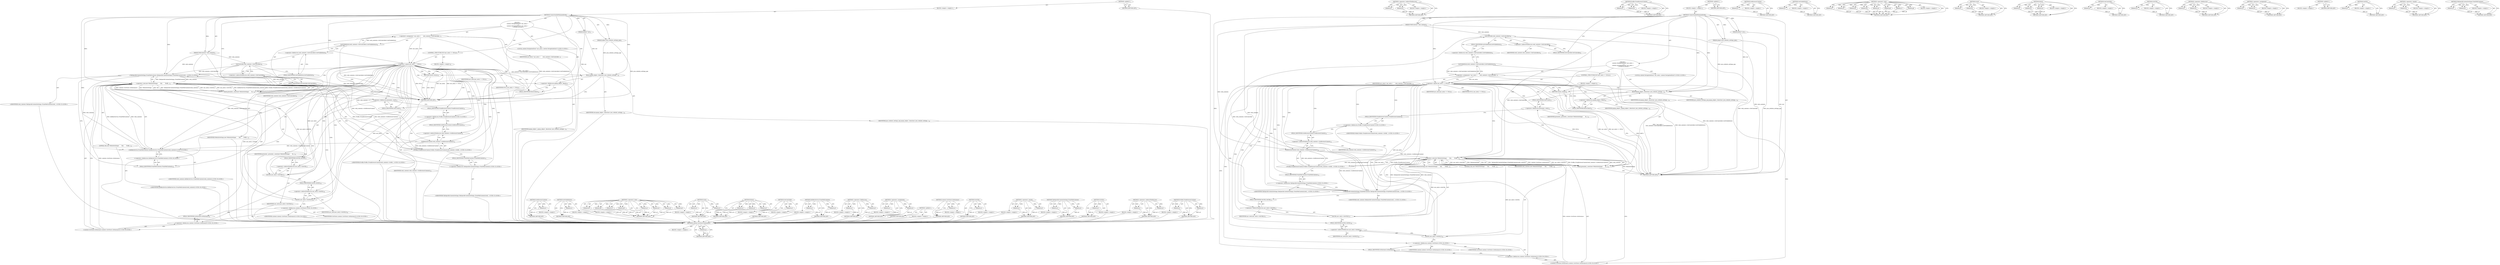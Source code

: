 digraph "TabSpecificContentSettings.FromWebContents" {
vulnerable_174 [label=<(METHOD,GetSSL)>];
vulnerable_175 [label=<(PARAM,p1)>];
vulnerable_176 [label=<(BLOCK,&lt;empty&gt;,&lt;empty&gt;)>];
vulnerable_177 [label=<(METHOD_RETURN,ANY)>];
vulnerable_119 [label=<(METHOD,&lt;operator&gt;.indirectFieldAccess)>];
vulnerable_120 [label=<(PARAM,p1)>];
vulnerable_121 [label=<(PARAM,p2)>];
vulnerable_122 [label=<(BLOCK,&lt;empty&gt;,&lt;empty&gt;)>];
vulnerable_123 [label=<(METHOD_RETURN,ANY)>];
vulnerable_151 [label=<(METHOD,Profile.FromBrowserContext)>];
vulnerable_152 [label=<(PARAM,p1)>];
vulnerable_153 [label=<(PARAM,p2)>];
vulnerable_154 [label=<(BLOCK,&lt;empty&gt;,&lt;empty&gt;)>];
vulnerable_155 [label=<(METHOD_RETURN,ANY)>];
vulnerable_6 [label=<(METHOD,&lt;global&gt;)<SUB>1</SUB>>];
vulnerable_7 [label=<(BLOCK,&lt;empty&gt;,&lt;empty&gt;)<SUB>1</SUB>>];
vulnerable_8 [label=<(METHOD,ConnectionInfoPopupAndroid)<SUB>1</SUB>>];
vulnerable_9 [label=<(PARAM,JNIEnv* env)<SUB>2</SUB>>];
vulnerable_10 [label=<(PARAM,jobject java_website_settings_pop)<SUB>3</SUB>>];
vulnerable_11 [label=<(PARAM,WebContents* web_contents)<SUB>4</SUB>>];
vulnerable_12 [label="<(BLOCK,{
  content::NavigationEntry* nav_entry =
     ...,{
  content::NavigationEntry* nav_entry =
     ...)<SUB>4</SUB>>"];
vulnerable_13 [label="<(LOCAL,content.NavigationEntry* nav_entry: content.NavigationEntry*)<SUB>5</SUB>>"];
vulnerable_14 [label=<(&lt;operator&gt;.assignment,* nav_entry =
      web_contents-&gt;GetController...)<SUB>5</SUB>>];
vulnerable_15 [label=<(IDENTIFIER,nav_entry,* nav_entry =
      web_contents-&gt;GetController...)<SUB>5</SUB>>];
vulnerable_16 [label=<(GetVisibleEntry,web_contents-&gt;GetController().GetVisibleEntry())<SUB>6</SUB>>];
vulnerable_17 [label=<(&lt;operator&gt;.fieldAccess,web_contents-&gt;GetController().GetVisibleEntry)<SUB>6</SUB>>];
vulnerable_18 [label=<(GetController,web_contents-&gt;GetController())<SUB>6</SUB>>];
vulnerable_19 [label=<(&lt;operator&gt;.indirectFieldAccess,web_contents-&gt;GetController)<SUB>6</SUB>>];
vulnerable_20 [label=<(IDENTIFIER,web_contents,web_contents-&gt;GetController())<SUB>6</SUB>>];
vulnerable_21 [label=<(FIELD_IDENTIFIER,GetController,GetController)<SUB>6</SUB>>];
vulnerable_22 [label=<(FIELD_IDENTIFIER,GetVisibleEntry,GetVisibleEntry)<SUB>6</SUB>>];
vulnerable_23 [label=<(CONTROL_STRUCTURE,IF,if (nav_entry == NULL))<SUB>7</SUB>>];
vulnerable_24 [label=<(&lt;operator&gt;.equals,nav_entry == NULL)<SUB>7</SUB>>];
vulnerable_25 [label=<(IDENTIFIER,nav_entry,nav_entry == NULL)<SUB>7</SUB>>];
vulnerable_26 [label=<(IDENTIFIER,NULL,nav_entry == NULL)<SUB>7</SUB>>];
vulnerable_27 [label=<(BLOCK,&lt;empty&gt;,&lt;empty&gt;)<SUB>8</SUB>>];
vulnerable_28 [label=<(RETURN,return;,return;)<SUB>8</SUB>>];
vulnerable_29 [label=<(Reset,popup_jobject_.Reset(env, java_website_settings...)<SUB>10</SUB>>];
vulnerable_30 [label=<(&lt;operator&gt;.fieldAccess,popup_jobject_.Reset)<SUB>10</SUB>>];
vulnerable_31 [label=<(IDENTIFIER,popup_jobject_,popup_jobject_.Reset(env, java_website_settings...)<SUB>10</SUB>>];
vulnerable_32 [label=<(FIELD_IDENTIFIER,Reset,Reset)<SUB>10</SUB>>];
vulnerable_33 [label=<(IDENTIFIER,env,popup_jobject_.Reset(env, java_website_settings...)<SUB>10</SUB>>];
vulnerable_34 [label=<(IDENTIFIER,java_website_settings_pop,popup_jobject_.Reset(env, java_website_settings...)<SUB>10</SUB>>];
vulnerable_35 [label=<(reset,presenter_.reset(new WebsiteSettings(
       th...)<SUB>12</SUB>>];
vulnerable_36 [label=<(&lt;operator&gt;.fieldAccess,presenter_.reset)<SUB>12</SUB>>];
vulnerable_37 [label=<(IDENTIFIER,presenter_,presenter_.reset(new WebsiteSettings(
       th...)<SUB>12</SUB>>];
vulnerable_38 [label=<(FIELD_IDENTIFIER,reset,reset)<SUB>12</SUB>>];
vulnerable_39 [label=<(&lt;operator&gt;.new,new WebsiteSettings(
       this,
       Profil...)<SUB>12</SUB>>];
vulnerable_40 [label=<(IDENTIFIER,WebsiteSettings,new WebsiteSettings(
       this,
       Profil...)<SUB>12</SUB>>];
vulnerable_41 [label=<(LITERAL,this,new WebsiteSettings(
       this,
       Profil...)<SUB>13</SUB>>];
vulnerable_42 [label="<(Profile.FromBrowserContext,Profile::FromBrowserContext(web_contents-&gt;GetBr...)<SUB>14</SUB>>"];
vulnerable_43 [label="<(&lt;operator&gt;.fieldAccess,Profile::FromBrowserContext)<SUB>14</SUB>>"];
vulnerable_44 [label="<(IDENTIFIER,Profile,Profile::FromBrowserContext(web_contents-&gt;GetBr...)<SUB>14</SUB>>"];
vulnerable_45 [label=<(FIELD_IDENTIFIER,FromBrowserContext,FromBrowserContext)<SUB>14</SUB>>];
vulnerable_46 [label=<(GetBrowserContext,web_contents-&gt;GetBrowserContext())<SUB>14</SUB>>];
vulnerable_47 [label=<(&lt;operator&gt;.indirectFieldAccess,web_contents-&gt;GetBrowserContext)<SUB>14</SUB>>];
vulnerable_48 [label=<(IDENTIFIER,web_contents,web_contents-&gt;GetBrowserContext())<SUB>14</SUB>>];
vulnerable_49 [label=<(FIELD_IDENTIFIER,GetBrowserContext,GetBrowserContext)<SUB>14</SUB>>];
vulnerable_50 [label="<(TabSpecificContentSettings.FromWebContents,TabSpecificContentSettings::FromWebContents(web...)<SUB>15</SUB>>"];
vulnerable_51 [label="<(&lt;operator&gt;.fieldAccess,TabSpecificContentSettings::FromWebContents)<SUB>15</SUB>>"];
vulnerable_52 [label="<(IDENTIFIER,TabSpecificContentSettings,TabSpecificContentSettings::FromWebContents(web...)<SUB>15</SUB>>"];
vulnerable_53 [label=<(FIELD_IDENTIFIER,FromWebContents,FromWebContents)<SUB>15</SUB>>];
vulnerable_54 [label="<(IDENTIFIER,web_contents,TabSpecificContentSettings::FromWebContents(web...)<SUB>15</SUB>>"];
vulnerable_55 [label="<(InfoBarService.FromWebContents,InfoBarService::FromWebContents(web_contents))<SUB>16</SUB>>"];
vulnerable_56 [label="<(&lt;operator&gt;.fieldAccess,InfoBarService::FromWebContents)<SUB>16</SUB>>"];
vulnerable_57 [label="<(IDENTIFIER,InfoBarService,InfoBarService::FromWebContents(web_contents))<SUB>16</SUB>>"];
vulnerable_58 [label=<(FIELD_IDENTIFIER,FromWebContents,FromWebContents)<SUB>16</SUB>>];
vulnerable_59 [label="<(IDENTIFIER,web_contents,InfoBarService::FromWebContents(web_contents))<SUB>16</SUB>>"];
vulnerable_60 [label=<(GetURL,nav_entry-&gt;GetURL())<SUB>17</SUB>>];
vulnerable_61 [label=<(&lt;operator&gt;.indirectFieldAccess,nav_entry-&gt;GetURL)<SUB>17</SUB>>];
vulnerable_62 [label=<(IDENTIFIER,nav_entry,nav_entry-&gt;GetURL())<SUB>17</SUB>>];
vulnerable_63 [label=<(FIELD_IDENTIFIER,GetURL,GetURL)<SUB>17</SUB>>];
vulnerable_64 [label=<(GetSSL,nav_entry-&gt;GetSSL())<SUB>18</SUB>>];
vulnerable_65 [label=<(&lt;operator&gt;.indirectFieldAccess,nav_entry-&gt;GetSSL)<SUB>18</SUB>>];
vulnerable_66 [label=<(IDENTIFIER,nav_entry,nav_entry-&gt;GetSSL())<SUB>18</SUB>>];
vulnerable_67 [label=<(FIELD_IDENTIFIER,GetSSL,GetSSL)<SUB>18</SUB>>];
vulnerable_68 [label="<(content.CertStore.GetInstance,content::CertStore::GetInstance())<SUB>19</SUB>>"];
vulnerable_69 [label="<(&lt;operator&gt;.fieldAccess,content::CertStore::GetInstance)<SUB>19</SUB>>"];
vulnerable_70 [label="<(&lt;operator&gt;.fieldAccess,content::CertStore)<SUB>19</SUB>>"];
vulnerable_71 [label="<(IDENTIFIER,content,content::CertStore::GetInstance())<SUB>19</SUB>>"];
vulnerable_72 [label="<(IDENTIFIER,CertStore,content::CertStore::GetInstance())<SUB>19</SUB>>"];
vulnerable_73 [label=<(FIELD_IDENTIFIER,GetInstance,GetInstance)<SUB>19</SUB>>];
vulnerable_74 [label=<(METHOD_RETURN,ANY)<SUB>1</SUB>>];
vulnerable_76 [label=<(METHOD_RETURN,ANY)<SUB>1</SUB>>];
vulnerable_156 [label=<(METHOD,GetBrowserContext)>];
vulnerable_157 [label=<(PARAM,p1)>];
vulnerable_158 [label=<(BLOCK,&lt;empty&gt;,&lt;empty&gt;)>];
vulnerable_159 [label=<(METHOD_RETURN,ANY)>];
vulnerable_106 [label=<(METHOD,GetVisibleEntry)>];
vulnerable_107 [label=<(PARAM,p1)>];
vulnerable_108 [label=<(BLOCK,&lt;empty&gt;,&lt;empty&gt;)>];
vulnerable_109 [label=<(METHOD_RETURN,ANY)>];
vulnerable_140 [label=<(METHOD,&lt;operator&gt;.new)>];
vulnerable_141 [label=<(PARAM,p1)>];
vulnerable_142 [label=<(PARAM,p2)>];
vulnerable_143 [label=<(PARAM,p3)>];
vulnerable_144 [label=<(PARAM,p4)>];
vulnerable_145 [label=<(PARAM,p5)>];
vulnerable_146 [label=<(PARAM,p6)>];
vulnerable_147 [label=<(PARAM,p7)>];
vulnerable_148 [label=<(PARAM,p8)>];
vulnerable_149 [label=<(BLOCK,&lt;empty&gt;,&lt;empty&gt;)>];
vulnerable_150 [label=<(METHOD_RETURN,ANY)>];
vulnerable_135 [label=<(METHOD,reset)>];
vulnerable_136 [label=<(PARAM,p1)>];
vulnerable_137 [label=<(PARAM,p2)>];
vulnerable_138 [label=<(BLOCK,&lt;empty&gt;,&lt;empty&gt;)>];
vulnerable_139 [label=<(METHOD_RETURN,ANY)>];
vulnerable_129 [label=<(METHOD,Reset)>];
vulnerable_130 [label=<(PARAM,p1)>];
vulnerable_131 [label=<(PARAM,p2)>];
vulnerable_132 [label=<(PARAM,p3)>];
vulnerable_133 [label=<(BLOCK,&lt;empty&gt;,&lt;empty&gt;)>];
vulnerable_134 [label=<(METHOD_RETURN,ANY)>];
vulnerable_115 [label=<(METHOD,GetController)>];
vulnerable_116 [label=<(PARAM,p1)>];
vulnerable_117 [label=<(BLOCK,&lt;empty&gt;,&lt;empty&gt;)>];
vulnerable_118 [label=<(METHOD_RETURN,ANY)>];
vulnerable_165 [label=<(METHOD,InfoBarService.FromWebContents)>];
vulnerable_166 [label=<(PARAM,p1)>];
vulnerable_167 [label=<(PARAM,p2)>];
vulnerable_168 [label=<(BLOCK,&lt;empty&gt;,&lt;empty&gt;)>];
vulnerable_169 [label=<(METHOD_RETURN,ANY)>];
vulnerable_110 [label=<(METHOD,&lt;operator&gt;.fieldAccess)>];
vulnerable_111 [label=<(PARAM,p1)>];
vulnerable_112 [label=<(PARAM,p2)>];
vulnerable_113 [label=<(BLOCK,&lt;empty&gt;,&lt;empty&gt;)>];
vulnerable_114 [label=<(METHOD_RETURN,ANY)>];
vulnerable_101 [label=<(METHOD,&lt;operator&gt;.assignment)>];
vulnerable_102 [label=<(PARAM,p1)>];
vulnerable_103 [label=<(PARAM,p2)>];
vulnerable_104 [label=<(BLOCK,&lt;empty&gt;,&lt;empty&gt;)>];
vulnerable_105 [label=<(METHOD_RETURN,ANY)>];
vulnerable_95 [label=<(METHOD,&lt;global&gt;)<SUB>1</SUB>>];
vulnerable_96 [label=<(BLOCK,&lt;empty&gt;,&lt;empty&gt;)>];
vulnerable_97 [label=<(METHOD_RETURN,ANY)>];
vulnerable_178 [label=<(METHOD,content.CertStore.GetInstance)>];
vulnerable_179 [label=<(PARAM,p1)>];
vulnerable_180 [label=<(BLOCK,&lt;empty&gt;,&lt;empty&gt;)>];
vulnerable_181 [label=<(METHOD_RETURN,ANY)>];
vulnerable_170 [label=<(METHOD,GetURL)>];
vulnerable_171 [label=<(PARAM,p1)>];
vulnerable_172 [label=<(BLOCK,&lt;empty&gt;,&lt;empty&gt;)>];
vulnerable_173 [label=<(METHOD_RETURN,ANY)>];
vulnerable_124 [label=<(METHOD,&lt;operator&gt;.equals)>];
vulnerable_125 [label=<(PARAM,p1)>];
vulnerable_126 [label=<(PARAM,p2)>];
vulnerable_127 [label=<(BLOCK,&lt;empty&gt;,&lt;empty&gt;)>];
vulnerable_128 [label=<(METHOD_RETURN,ANY)>];
vulnerable_160 [label=<(METHOD,TabSpecificContentSettings.FromWebContents)>];
vulnerable_161 [label=<(PARAM,p1)>];
vulnerable_162 [label=<(PARAM,p2)>];
vulnerable_163 [label=<(BLOCK,&lt;empty&gt;,&lt;empty&gt;)>];
vulnerable_164 [label=<(METHOD_RETURN,ANY)>];
fixed_169 [label=<(METHOD,content.CertStore.GetInstance)>];
fixed_170 [label=<(PARAM,p1)>];
fixed_171 [label=<(BLOCK,&lt;empty&gt;,&lt;empty&gt;)>];
fixed_172 [label=<(METHOD_RETURN,ANY)>];
fixed_115 [label=<(METHOD,&lt;operator&gt;.indirectFieldAccess)>];
fixed_116 [label=<(PARAM,p1)>];
fixed_117 [label=<(PARAM,p2)>];
fixed_118 [label=<(BLOCK,&lt;empty&gt;,&lt;empty&gt;)>];
fixed_119 [label=<(METHOD_RETURN,ANY)>];
fixed_147 [label=<(METHOD,Profile.FromBrowserContext)>];
fixed_148 [label=<(PARAM,p1)>];
fixed_149 [label=<(PARAM,p2)>];
fixed_150 [label=<(BLOCK,&lt;empty&gt;,&lt;empty&gt;)>];
fixed_151 [label=<(METHOD_RETURN,ANY)>];
fixed_6 [label=<(METHOD,&lt;global&gt;)<SUB>1</SUB>>];
fixed_7 [label=<(BLOCK,&lt;empty&gt;,&lt;empty&gt;)<SUB>1</SUB>>];
fixed_8 [label=<(METHOD,ConnectionInfoPopupAndroid)<SUB>1</SUB>>];
fixed_9 [label=<(PARAM,JNIEnv* env)<SUB>2</SUB>>];
fixed_10 [label=<(PARAM,jobject java_website_settings_pop)<SUB>3</SUB>>];
fixed_11 [label=<(PARAM,WebContents* web_contents)<SUB>4</SUB>>];
fixed_12 [label="<(BLOCK,{
  content::NavigationEntry* nav_entry =
     ...,{
  content::NavigationEntry* nav_entry =
     ...)<SUB>4</SUB>>"];
fixed_13 [label="<(LOCAL,content.NavigationEntry* nav_entry: content.NavigationEntry*)<SUB>5</SUB>>"];
fixed_14 [label=<(&lt;operator&gt;.assignment,* nav_entry =
      web_contents-&gt;GetController...)<SUB>5</SUB>>];
fixed_15 [label=<(IDENTIFIER,nav_entry,* nav_entry =
      web_contents-&gt;GetController...)<SUB>5</SUB>>];
fixed_16 [label=<(GetVisibleEntry,web_contents-&gt;GetController().GetVisibleEntry())<SUB>6</SUB>>];
fixed_17 [label=<(&lt;operator&gt;.fieldAccess,web_contents-&gt;GetController().GetVisibleEntry)<SUB>6</SUB>>];
fixed_18 [label=<(GetController,web_contents-&gt;GetController())<SUB>6</SUB>>];
fixed_19 [label=<(&lt;operator&gt;.indirectFieldAccess,web_contents-&gt;GetController)<SUB>6</SUB>>];
fixed_20 [label=<(IDENTIFIER,web_contents,web_contents-&gt;GetController())<SUB>6</SUB>>];
fixed_21 [label=<(FIELD_IDENTIFIER,GetController,GetController)<SUB>6</SUB>>];
fixed_22 [label=<(FIELD_IDENTIFIER,GetVisibleEntry,GetVisibleEntry)<SUB>6</SUB>>];
fixed_23 [label=<(CONTROL_STRUCTURE,IF,if (nav_entry == NULL))<SUB>7</SUB>>];
fixed_24 [label=<(&lt;operator&gt;.equals,nav_entry == NULL)<SUB>7</SUB>>];
fixed_25 [label=<(IDENTIFIER,nav_entry,nav_entry == NULL)<SUB>7</SUB>>];
fixed_26 [label=<(IDENTIFIER,NULL,nav_entry == NULL)<SUB>7</SUB>>];
fixed_27 [label=<(BLOCK,&lt;empty&gt;,&lt;empty&gt;)<SUB>8</SUB>>];
fixed_28 [label=<(RETURN,return;,return;)<SUB>8</SUB>>];
fixed_29 [label=<(Reset,popup_jobject_.Reset(env, java_website_settings...)<SUB>10</SUB>>];
fixed_30 [label=<(&lt;operator&gt;.fieldAccess,popup_jobject_.Reset)<SUB>10</SUB>>];
fixed_31 [label=<(IDENTIFIER,popup_jobject_,popup_jobject_.Reset(env, java_website_settings...)<SUB>10</SUB>>];
fixed_32 [label=<(FIELD_IDENTIFIER,Reset,Reset)<SUB>10</SUB>>];
fixed_33 [label=<(IDENTIFIER,env,popup_jobject_.Reset(env, java_website_settings...)<SUB>10</SUB>>];
fixed_34 [label=<(IDENTIFIER,java_website_settings_pop,popup_jobject_.Reset(env, java_website_settings...)<SUB>10</SUB>>];
fixed_35 [label=<(reset,presenter_.reset(new WebsiteSettings(
       th...)<SUB>12</SUB>>];
fixed_36 [label=<(&lt;operator&gt;.fieldAccess,presenter_.reset)<SUB>12</SUB>>];
fixed_37 [label=<(IDENTIFIER,presenter_,presenter_.reset(new WebsiteSettings(
       th...)<SUB>12</SUB>>];
fixed_38 [label=<(FIELD_IDENTIFIER,reset,reset)<SUB>12</SUB>>];
fixed_39 [label=<(&lt;operator&gt;.new,new WebsiteSettings(
       this,
       Profil...)<SUB>12</SUB>>];
fixed_40 [label=<(IDENTIFIER,WebsiteSettings,new WebsiteSettings(
       this,
       Profil...)<SUB>12</SUB>>];
fixed_41 [label=<(LITERAL,this,new WebsiteSettings(
       this,
       Profil...)<SUB>13</SUB>>];
fixed_42 [label="<(Profile.FromBrowserContext,Profile::FromBrowserContext(web_contents-&gt;GetBr...)<SUB>14</SUB>>"];
fixed_43 [label="<(&lt;operator&gt;.fieldAccess,Profile::FromBrowserContext)<SUB>14</SUB>>"];
fixed_44 [label="<(IDENTIFIER,Profile,Profile::FromBrowserContext(web_contents-&gt;GetBr...)<SUB>14</SUB>>"];
fixed_45 [label=<(FIELD_IDENTIFIER,FromBrowserContext,FromBrowserContext)<SUB>14</SUB>>];
fixed_46 [label=<(GetBrowserContext,web_contents-&gt;GetBrowserContext())<SUB>14</SUB>>];
fixed_47 [label=<(&lt;operator&gt;.indirectFieldAccess,web_contents-&gt;GetBrowserContext)<SUB>14</SUB>>];
fixed_48 [label=<(IDENTIFIER,web_contents,web_contents-&gt;GetBrowserContext())<SUB>14</SUB>>];
fixed_49 [label=<(FIELD_IDENTIFIER,GetBrowserContext,GetBrowserContext)<SUB>14</SUB>>];
fixed_50 [label="<(TabSpecificContentSettings.FromWebContents,TabSpecificContentSettings::FromWebContents(web...)<SUB>15</SUB>>"];
fixed_51 [label="<(&lt;operator&gt;.fieldAccess,TabSpecificContentSettings::FromWebContents)<SUB>15</SUB>>"];
fixed_52 [label="<(IDENTIFIER,TabSpecificContentSettings,TabSpecificContentSettings::FromWebContents(web...)<SUB>15</SUB>>"];
fixed_53 [label=<(FIELD_IDENTIFIER,FromWebContents,FromWebContents)<SUB>15</SUB>>];
fixed_54 [label="<(IDENTIFIER,web_contents,TabSpecificContentSettings::FromWebContents(web...)<SUB>15</SUB>>"];
fixed_55 [label=<(IDENTIFIER,web_contents,new WebsiteSettings(
       this,
       Profil...)<SUB>16</SUB>>];
fixed_56 [label=<(GetURL,nav_entry-&gt;GetURL())<SUB>17</SUB>>];
fixed_57 [label=<(&lt;operator&gt;.indirectFieldAccess,nav_entry-&gt;GetURL)<SUB>17</SUB>>];
fixed_58 [label=<(IDENTIFIER,nav_entry,nav_entry-&gt;GetURL())<SUB>17</SUB>>];
fixed_59 [label=<(FIELD_IDENTIFIER,GetURL,GetURL)<SUB>17</SUB>>];
fixed_60 [label=<(GetSSL,nav_entry-&gt;GetSSL())<SUB>18</SUB>>];
fixed_61 [label=<(&lt;operator&gt;.indirectFieldAccess,nav_entry-&gt;GetSSL)<SUB>18</SUB>>];
fixed_62 [label=<(IDENTIFIER,nav_entry,nav_entry-&gt;GetSSL())<SUB>18</SUB>>];
fixed_63 [label=<(FIELD_IDENTIFIER,GetSSL,GetSSL)<SUB>18</SUB>>];
fixed_64 [label="<(content.CertStore.GetInstance,content::CertStore::GetInstance())<SUB>19</SUB>>"];
fixed_65 [label="<(&lt;operator&gt;.fieldAccess,content::CertStore::GetInstance)<SUB>19</SUB>>"];
fixed_66 [label="<(&lt;operator&gt;.fieldAccess,content::CertStore)<SUB>19</SUB>>"];
fixed_67 [label="<(IDENTIFIER,content,content::CertStore::GetInstance())<SUB>19</SUB>>"];
fixed_68 [label="<(IDENTIFIER,CertStore,content::CertStore::GetInstance())<SUB>19</SUB>>"];
fixed_69 [label=<(FIELD_IDENTIFIER,GetInstance,GetInstance)<SUB>19</SUB>>];
fixed_70 [label=<(METHOD_RETURN,ANY)<SUB>1</SUB>>];
fixed_72 [label=<(METHOD_RETURN,ANY)<SUB>1</SUB>>];
fixed_152 [label=<(METHOD,GetBrowserContext)>];
fixed_153 [label=<(PARAM,p1)>];
fixed_154 [label=<(BLOCK,&lt;empty&gt;,&lt;empty&gt;)>];
fixed_155 [label=<(METHOD_RETURN,ANY)>];
fixed_102 [label=<(METHOD,GetVisibleEntry)>];
fixed_103 [label=<(PARAM,p1)>];
fixed_104 [label=<(BLOCK,&lt;empty&gt;,&lt;empty&gt;)>];
fixed_105 [label=<(METHOD_RETURN,ANY)>];
fixed_136 [label=<(METHOD,&lt;operator&gt;.new)>];
fixed_137 [label=<(PARAM,p1)>];
fixed_138 [label=<(PARAM,p2)>];
fixed_139 [label=<(PARAM,p3)>];
fixed_140 [label=<(PARAM,p4)>];
fixed_141 [label=<(PARAM,p5)>];
fixed_142 [label=<(PARAM,p6)>];
fixed_143 [label=<(PARAM,p7)>];
fixed_144 [label=<(PARAM,p8)>];
fixed_145 [label=<(BLOCK,&lt;empty&gt;,&lt;empty&gt;)>];
fixed_146 [label=<(METHOD_RETURN,ANY)>];
fixed_131 [label=<(METHOD,reset)>];
fixed_132 [label=<(PARAM,p1)>];
fixed_133 [label=<(PARAM,p2)>];
fixed_134 [label=<(BLOCK,&lt;empty&gt;,&lt;empty&gt;)>];
fixed_135 [label=<(METHOD_RETURN,ANY)>];
fixed_125 [label=<(METHOD,Reset)>];
fixed_126 [label=<(PARAM,p1)>];
fixed_127 [label=<(PARAM,p2)>];
fixed_128 [label=<(PARAM,p3)>];
fixed_129 [label=<(BLOCK,&lt;empty&gt;,&lt;empty&gt;)>];
fixed_130 [label=<(METHOD_RETURN,ANY)>];
fixed_111 [label=<(METHOD,GetController)>];
fixed_112 [label=<(PARAM,p1)>];
fixed_113 [label=<(BLOCK,&lt;empty&gt;,&lt;empty&gt;)>];
fixed_114 [label=<(METHOD_RETURN,ANY)>];
fixed_161 [label=<(METHOD,GetURL)>];
fixed_162 [label=<(PARAM,p1)>];
fixed_163 [label=<(BLOCK,&lt;empty&gt;,&lt;empty&gt;)>];
fixed_164 [label=<(METHOD_RETURN,ANY)>];
fixed_106 [label=<(METHOD,&lt;operator&gt;.fieldAccess)>];
fixed_107 [label=<(PARAM,p1)>];
fixed_108 [label=<(PARAM,p2)>];
fixed_109 [label=<(BLOCK,&lt;empty&gt;,&lt;empty&gt;)>];
fixed_110 [label=<(METHOD_RETURN,ANY)>];
fixed_97 [label=<(METHOD,&lt;operator&gt;.assignment)>];
fixed_98 [label=<(PARAM,p1)>];
fixed_99 [label=<(PARAM,p2)>];
fixed_100 [label=<(BLOCK,&lt;empty&gt;,&lt;empty&gt;)>];
fixed_101 [label=<(METHOD_RETURN,ANY)>];
fixed_91 [label=<(METHOD,&lt;global&gt;)<SUB>1</SUB>>];
fixed_92 [label=<(BLOCK,&lt;empty&gt;,&lt;empty&gt;)>];
fixed_93 [label=<(METHOD_RETURN,ANY)>];
fixed_165 [label=<(METHOD,GetSSL)>];
fixed_166 [label=<(PARAM,p1)>];
fixed_167 [label=<(BLOCK,&lt;empty&gt;,&lt;empty&gt;)>];
fixed_168 [label=<(METHOD_RETURN,ANY)>];
fixed_120 [label=<(METHOD,&lt;operator&gt;.equals)>];
fixed_121 [label=<(PARAM,p1)>];
fixed_122 [label=<(PARAM,p2)>];
fixed_123 [label=<(BLOCK,&lt;empty&gt;,&lt;empty&gt;)>];
fixed_124 [label=<(METHOD_RETURN,ANY)>];
fixed_156 [label=<(METHOD,TabSpecificContentSettings.FromWebContents)>];
fixed_157 [label=<(PARAM,p1)>];
fixed_158 [label=<(PARAM,p2)>];
fixed_159 [label=<(BLOCK,&lt;empty&gt;,&lt;empty&gt;)>];
fixed_160 [label=<(METHOD_RETURN,ANY)>];
vulnerable_174 -> vulnerable_175  [key=0, label="AST: "];
vulnerable_174 -> vulnerable_175  [key=1, label="DDG: "];
vulnerable_174 -> vulnerable_176  [key=0, label="AST: "];
vulnerable_174 -> vulnerable_177  [key=0, label="AST: "];
vulnerable_174 -> vulnerable_177  [key=1, label="CFG: "];
vulnerable_175 -> vulnerable_177  [key=0, label="DDG: p1"];
vulnerable_176 -> fixed_169  [key=0];
vulnerable_177 -> fixed_169  [key=0];
vulnerable_119 -> vulnerable_120  [key=0, label="AST: "];
vulnerable_119 -> vulnerable_120  [key=1, label="DDG: "];
vulnerable_119 -> vulnerable_122  [key=0, label="AST: "];
vulnerable_119 -> vulnerable_121  [key=0, label="AST: "];
vulnerable_119 -> vulnerable_121  [key=1, label="DDG: "];
vulnerable_119 -> vulnerable_123  [key=0, label="AST: "];
vulnerable_119 -> vulnerable_123  [key=1, label="CFG: "];
vulnerable_120 -> vulnerable_123  [key=0, label="DDG: p1"];
vulnerable_121 -> vulnerable_123  [key=0, label="DDG: p2"];
vulnerable_122 -> fixed_169  [key=0];
vulnerable_123 -> fixed_169  [key=0];
vulnerable_151 -> vulnerable_152  [key=0, label="AST: "];
vulnerable_151 -> vulnerable_152  [key=1, label="DDG: "];
vulnerable_151 -> vulnerable_154  [key=0, label="AST: "];
vulnerable_151 -> vulnerable_153  [key=0, label="AST: "];
vulnerable_151 -> vulnerable_153  [key=1, label="DDG: "];
vulnerable_151 -> vulnerable_155  [key=0, label="AST: "];
vulnerable_151 -> vulnerable_155  [key=1, label="CFG: "];
vulnerable_152 -> vulnerable_155  [key=0, label="DDG: p1"];
vulnerable_153 -> vulnerable_155  [key=0, label="DDG: p2"];
vulnerable_154 -> fixed_169  [key=0];
vulnerable_155 -> fixed_169  [key=0];
vulnerable_6 -> vulnerable_7  [key=0, label="AST: "];
vulnerable_6 -> vulnerable_76  [key=0, label="AST: "];
vulnerable_6 -> vulnerable_76  [key=1, label="CFG: "];
vulnerable_7 -> vulnerable_8  [key=0, label="AST: "];
vulnerable_8 -> vulnerable_9  [key=0, label="AST: "];
vulnerable_8 -> vulnerable_9  [key=1, label="DDG: "];
vulnerable_8 -> vulnerable_10  [key=0, label="AST: "];
vulnerable_8 -> vulnerable_10  [key=1, label="DDG: "];
vulnerable_8 -> vulnerable_11  [key=0, label="AST: "];
vulnerable_8 -> vulnerable_11  [key=1, label="DDG: "];
vulnerable_8 -> vulnerable_12  [key=0, label="AST: "];
vulnerable_8 -> vulnerable_74  [key=0, label="AST: "];
vulnerable_8 -> vulnerable_21  [key=0, label="CFG: "];
vulnerable_8 -> vulnerable_29  [key=0, label="DDG: "];
vulnerable_8 -> vulnerable_24  [key=0, label="DDG: "];
vulnerable_8 -> vulnerable_28  [key=0, label="DDG: "];
vulnerable_8 -> vulnerable_39  [key=0, label="DDG: "];
vulnerable_8 -> vulnerable_50  [key=0, label="DDG: "];
vulnerable_8 -> vulnerable_55  [key=0, label="DDG: "];
vulnerable_9 -> vulnerable_74  [key=0, label="DDG: env"];
vulnerable_9 -> vulnerable_29  [key=0, label="DDG: env"];
vulnerable_10 -> vulnerable_74  [key=0, label="DDG: java_website_settings_pop"];
vulnerable_10 -> vulnerable_29  [key=0, label="DDG: java_website_settings_pop"];
vulnerable_11 -> vulnerable_74  [key=0, label="DDG: web_contents"];
vulnerable_11 -> vulnerable_50  [key=0, label="DDG: web_contents"];
vulnerable_11 -> vulnerable_18  [key=0, label="DDG: web_contents"];
vulnerable_11 -> vulnerable_46  [key=0, label="DDG: web_contents"];
vulnerable_12 -> vulnerable_13  [key=0, label="AST: "];
vulnerable_12 -> vulnerable_14  [key=0, label="AST: "];
vulnerable_12 -> vulnerable_23  [key=0, label="AST: "];
vulnerable_12 -> vulnerable_29  [key=0, label="AST: "];
vulnerable_12 -> vulnerable_35  [key=0, label="AST: "];
vulnerable_13 -> fixed_169  [key=0];
vulnerable_14 -> vulnerable_15  [key=0, label="AST: "];
vulnerable_14 -> vulnerable_16  [key=0, label="AST: "];
vulnerable_14 -> vulnerable_24  [key=0, label="CFG: "];
vulnerable_14 -> vulnerable_24  [key=1, label="DDG: nav_entry"];
vulnerable_14 -> vulnerable_74  [key=0, label="DDG: web_contents-&gt;GetController().GetVisibleEntry()"];
vulnerable_14 -> vulnerable_74  [key=1, label="DDG: * nav_entry =
      web_contents-&gt;GetController().GetVisibleEntry()"];
vulnerable_15 -> fixed_169  [key=0];
vulnerable_16 -> vulnerable_17  [key=0, label="AST: "];
vulnerable_16 -> vulnerable_14  [key=0, label="CFG: "];
vulnerable_16 -> vulnerable_14  [key=1, label="DDG: web_contents-&gt;GetController().GetVisibleEntry"];
vulnerable_16 -> vulnerable_74  [key=0, label="DDG: web_contents-&gt;GetController().GetVisibleEntry"];
vulnerable_17 -> vulnerable_18  [key=0, label="AST: "];
vulnerable_17 -> vulnerable_22  [key=0, label="AST: "];
vulnerable_17 -> vulnerable_16  [key=0, label="CFG: "];
vulnerable_18 -> vulnerable_19  [key=0, label="AST: "];
vulnerable_18 -> vulnerable_22  [key=0, label="CFG: "];
vulnerable_18 -> vulnerable_74  [key=0, label="DDG: web_contents-&gt;GetController"];
vulnerable_18 -> vulnerable_50  [key=0, label="DDG: web_contents-&gt;GetController"];
vulnerable_18 -> vulnerable_55  [key=0, label="DDG: web_contents-&gt;GetController"];
vulnerable_19 -> vulnerable_20  [key=0, label="AST: "];
vulnerable_19 -> vulnerable_21  [key=0, label="AST: "];
vulnerable_19 -> vulnerable_18  [key=0, label="CFG: "];
vulnerable_20 -> fixed_169  [key=0];
vulnerable_21 -> vulnerable_19  [key=0, label="CFG: "];
vulnerable_22 -> vulnerable_17  [key=0, label="CFG: "];
vulnerable_23 -> vulnerable_24  [key=0, label="AST: "];
vulnerable_23 -> vulnerable_27  [key=0, label="AST: "];
vulnerable_24 -> vulnerable_25  [key=0, label="AST: "];
vulnerable_24 -> vulnerable_26  [key=0, label="AST: "];
vulnerable_24 -> vulnerable_28  [key=0, label="CFG: "];
vulnerable_24 -> vulnerable_28  [key=1, label="CDG: "];
vulnerable_24 -> vulnerable_32  [key=0, label="CFG: "];
vulnerable_24 -> vulnerable_32  [key=1, label="CDG: "];
vulnerable_24 -> vulnerable_74  [key=0, label="DDG: nav_entry"];
vulnerable_24 -> vulnerable_74  [key=1, label="DDG: nav_entry == NULL"];
vulnerable_24 -> vulnerable_74  [key=2, label="DDG: NULL"];
vulnerable_24 -> vulnerable_60  [key=0, label="DDG: nav_entry"];
vulnerable_24 -> vulnerable_60  [key=1, label="CDG: "];
vulnerable_24 -> vulnerable_64  [key=0, label="DDG: nav_entry"];
vulnerable_24 -> vulnerable_64  [key=1, label="CDG: "];
vulnerable_24 -> vulnerable_47  [key=0, label="CDG: "];
vulnerable_24 -> vulnerable_30  [key=0, label="CDG: "];
vulnerable_24 -> vulnerable_58  [key=0, label="CDG: "];
vulnerable_24 -> vulnerable_68  [key=0, label="CDG: "];
vulnerable_24 -> vulnerable_49  [key=0, label="CDG: "];
vulnerable_24 -> vulnerable_73  [key=0, label="CDG: "];
vulnerable_24 -> vulnerable_61  [key=0, label="CDG: "];
vulnerable_24 -> vulnerable_42  [key=0, label="CDG: "];
vulnerable_24 -> vulnerable_51  [key=0, label="CDG: "];
vulnerable_24 -> vulnerable_36  [key=0, label="CDG: "];
vulnerable_24 -> vulnerable_46  [key=0, label="CDG: "];
vulnerable_24 -> vulnerable_53  [key=0, label="CDG: "];
vulnerable_24 -> vulnerable_38  [key=0, label="CDG: "];
vulnerable_24 -> vulnerable_56  [key=0, label="CDG: "];
vulnerable_24 -> vulnerable_69  [key=0, label="CDG: "];
vulnerable_24 -> vulnerable_67  [key=0, label="CDG: "];
vulnerable_24 -> vulnerable_70  [key=0, label="CDG: "];
vulnerable_24 -> vulnerable_45  [key=0, label="CDG: "];
vulnerable_24 -> vulnerable_63  [key=0, label="CDG: "];
vulnerable_24 -> vulnerable_29  [key=0, label="CDG: "];
vulnerable_24 -> vulnerable_65  [key=0, label="CDG: "];
vulnerable_24 -> vulnerable_50  [key=0, label="CDG: "];
vulnerable_24 -> vulnerable_35  [key=0, label="CDG: "];
vulnerable_24 -> vulnerable_55  [key=0, label="CDG: "];
vulnerable_24 -> vulnerable_39  [key=0, label="CDG: "];
vulnerable_24 -> vulnerable_43  [key=0, label="CDG: "];
vulnerable_25 -> fixed_169  [key=0];
vulnerable_26 -> fixed_169  [key=0];
vulnerable_27 -> vulnerable_28  [key=0, label="AST: "];
vulnerable_28 -> vulnerable_74  [key=0, label="CFG: "];
vulnerable_28 -> vulnerable_74  [key=1, label="DDG: &lt;RET&gt;"];
vulnerable_29 -> vulnerable_30  [key=0, label="AST: "];
vulnerable_29 -> vulnerable_33  [key=0, label="AST: "];
vulnerable_29 -> vulnerable_34  [key=0, label="AST: "];
vulnerable_29 -> vulnerable_38  [key=0, label="CFG: "];
vulnerable_30 -> vulnerable_31  [key=0, label="AST: "];
vulnerable_30 -> vulnerable_32  [key=0, label="AST: "];
vulnerable_30 -> vulnerable_29  [key=0, label="CFG: "];
vulnerable_31 -> fixed_169  [key=0];
vulnerable_32 -> vulnerable_30  [key=0, label="CFG: "];
vulnerable_33 -> fixed_169  [key=0];
vulnerable_34 -> fixed_169  [key=0];
vulnerable_35 -> vulnerable_36  [key=0, label="AST: "];
vulnerable_35 -> vulnerable_39  [key=0, label="AST: "];
vulnerable_35 -> vulnerable_74  [key=0, label="CFG: "];
vulnerable_36 -> vulnerable_37  [key=0, label="AST: "];
vulnerable_36 -> vulnerable_38  [key=0, label="AST: "];
vulnerable_36 -> vulnerable_45  [key=0, label="CFG: "];
vulnerable_37 -> fixed_169  [key=0];
vulnerable_38 -> vulnerable_36  [key=0, label="CFG: "];
vulnerable_39 -> vulnerable_40  [key=0, label="AST: "];
vulnerable_39 -> vulnerable_41  [key=0, label="AST: "];
vulnerable_39 -> vulnerable_42  [key=0, label="AST: "];
vulnerable_39 -> vulnerable_50  [key=0, label="AST: "];
vulnerable_39 -> vulnerable_55  [key=0, label="AST: "];
vulnerable_39 -> vulnerable_60  [key=0, label="AST: "];
vulnerable_39 -> vulnerable_64  [key=0, label="AST: "];
vulnerable_39 -> vulnerable_68  [key=0, label="AST: "];
vulnerable_39 -> vulnerable_35  [key=0, label="CFG: "];
vulnerable_39 -> vulnerable_35  [key=1, label="DDG: content::CertStore::GetInstance()"];
vulnerable_39 -> vulnerable_35  [key=2, label="DDG: WebsiteSettings"];
vulnerable_39 -> vulnerable_35  [key=3, label="DDG: this"];
vulnerable_39 -> vulnerable_35  [key=4, label="DDG: TabSpecificContentSettings::FromWebContents(web_contents)"];
vulnerable_39 -> vulnerable_35  [key=5, label="DDG: nav_entry-&gt;GetSSL()"];
vulnerable_39 -> vulnerable_35  [key=6, label="DDG: nav_entry-&gt;GetURL()"];
vulnerable_39 -> vulnerable_35  [key=7, label="DDG: InfoBarService::FromWebContents(web_contents)"];
vulnerable_39 -> vulnerable_35  [key=8, label="DDG: Profile::FromBrowserContext(web_contents-&gt;GetBrowserContext())"];
vulnerable_39 -> vulnerable_74  [key=0, label="DDG: WebsiteSettings"];
vulnerable_40 -> fixed_169  [key=0];
vulnerable_41 -> fixed_169  [key=0];
vulnerable_42 -> vulnerable_43  [key=0, label="AST: "];
vulnerable_42 -> vulnerable_46  [key=0, label="AST: "];
vulnerable_42 -> vulnerable_53  [key=0, label="CFG: "];
vulnerable_42 -> vulnerable_39  [key=0, label="DDG: Profile::FromBrowserContext"];
vulnerable_42 -> vulnerable_39  [key=1, label="DDG: web_contents-&gt;GetBrowserContext()"];
vulnerable_43 -> vulnerable_44  [key=0, label="AST: "];
vulnerable_43 -> vulnerable_45  [key=0, label="AST: "];
vulnerable_43 -> vulnerable_49  [key=0, label="CFG: "];
vulnerable_44 -> fixed_169  [key=0];
vulnerable_45 -> vulnerable_43  [key=0, label="CFG: "];
vulnerable_46 -> vulnerable_47  [key=0, label="AST: "];
vulnerable_46 -> vulnerable_42  [key=0, label="CFG: "];
vulnerable_46 -> vulnerable_42  [key=1, label="DDG: web_contents-&gt;GetBrowserContext"];
vulnerable_46 -> vulnerable_50  [key=0, label="DDG: web_contents-&gt;GetBrowserContext"];
vulnerable_46 -> vulnerable_55  [key=0, label="DDG: web_contents-&gt;GetBrowserContext"];
vulnerable_47 -> vulnerable_48  [key=0, label="AST: "];
vulnerable_47 -> vulnerable_49  [key=0, label="AST: "];
vulnerable_47 -> vulnerable_46  [key=0, label="CFG: "];
vulnerable_48 -> fixed_169  [key=0];
vulnerable_49 -> vulnerable_47  [key=0, label="CFG: "];
vulnerable_50 -> vulnerable_51  [key=0, label="AST: "];
vulnerable_50 -> vulnerable_54  [key=0, label="AST: "];
vulnerable_50 -> vulnerable_58  [key=0, label="CFG: "];
vulnerable_50 -> vulnerable_39  [key=0, label="DDG: TabSpecificContentSettings::FromWebContents"];
vulnerable_50 -> vulnerable_39  [key=1, label="DDG: web_contents"];
vulnerable_50 -> vulnerable_55  [key=0, label="DDG: web_contents"];
vulnerable_51 -> vulnerable_52  [key=0, label="AST: "];
vulnerable_51 -> vulnerable_53  [key=0, label="AST: "];
vulnerable_51 -> vulnerable_50  [key=0, label="CFG: "];
vulnerable_52 -> fixed_169  [key=0];
vulnerable_53 -> vulnerable_51  [key=0, label="CFG: "];
vulnerable_54 -> fixed_169  [key=0];
vulnerable_55 -> vulnerable_56  [key=0, label="AST: "];
vulnerable_55 -> vulnerable_59  [key=0, label="AST: "];
vulnerable_55 -> vulnerable_63  [key=0, label="CFG: "];
vulnerable_55 -> vulnerable_39  [key=0, label="DDG: InfoBarService::FromWebContents"];
vulnerable_55 -> vulnerable_39  [key=1, label="DDG: web_contents"];
vulnerable_56 -> vulnerable_57  [key=0, label="AST: "];
vulnerable_56 -> vulnerable_58  [key=0, label="AST: "];
vulnerable_56 -> vulnerable_55  [key=0, label="CFG: "];
vulnerable_57 -> fixed_169  [key=0];
vulnerable_58 -> vulnerable_56  [key=0, label="CFG: "];
vulnerable_59 -> fixed_169  [key=0];
vulnerable_60 -> vulnerable_61  [key=0, label="AST: "];
vulnerable_60 -> vulnerable_67  [key=0, label="CFG: "];
vulnerable_60 -> vulnerable_39  [key=0, label="DDG: nav_entry-&gt;GetURL"];
vulnerable_61 -> vulnerable_62  [key=0, label="AST: "];
vulnerable_61 -> vulnerable_63  [key=0, label="AST: "];
vulnerable_61 -> vulnerable_60  [key=0, label="CFG: "];
vulnerable_62 -> fixed_169  [key=0];
vulnerable_63 -> vulnerable_61  [key=0, label="CFG: "];
vulnerable_64 -> vulnerable_65  [key=0, label="AST: "];
vulnerable_64 -> vulnerable_70  [key=0, label="CFG: "];
vulnerable_64 -> vulnerable_39  [key=0, label="DDG: nav_entry-&gt;GetSSL"];
vulnerable_65 -> vulnerable_66  [key=0, label="AST: "];
vulnerable_65 -> vulnerable_67  [key=0, label="AST: "];
vulnerable_65 -> vulnerable_64  [key=0, label="CFG: "];
vulnerable_66 -> fixed_169  [key=0];
vulnerable_67 -> vulnerable_65  [key=0, label="CFG: "];
vulnerable_68 -> vulnerable_69  [key=0, label="AST: "];
vulnerable_68 -> vulnerable_39  [key=0, label="CFG: "];
vulnerable_68 -> vulnerable_39  [key=1, label="DDG: content::CertStore::GetInstance"];
vulnerable_69 -> vulnerable_70  [key=0, label="AST: "];
vulnerable_69 -> vulnerable_73  [key=0, label="AST: "];
vulnerable_69 -> vulnerable_68  [key=0, label="CFG: "];
vulnerable_70 -> vulnerable_71  [key=0, label="AST: "];
vulnerable_70 -> vulnerable_72  [key=0, label="AST: "];
vulnerable_70 -> vulnerable_73  [key=0, label="CFG: "];
vulnerable_71 -> fixed_169  [key=0];
vulnerable_72 -> fixed_169  [key=0];
vulnerable_73 -> vulnerable_69  [key=0, label="CFG: "];
vulnerable_74 -> fixed_169  [key=0];
vulnerable_76 -> fixed_169  [key=0];
vulnerable_156 -> vulnerable_157  [key=0, label="AST: "];
vulnerable_156 -> vulnerable_157  [key=1, label="DDG: "];
vulnerable_156 -> vulnerable_158  [key=0, label="AST: "];
vulnerable_156 -> vulnerable_159  [key=0, label="AST: "];
vulnerable_156 -> vulnerable_159  [key=1, label="CFG: "];
vulnerable_157 -> vulnerable_159  [key=0, label="DDG: p1"];
vulnerable_158 -> fixed_169  [key=0];
vulnerable_159 -> fixed_169  [key=0];
vulnerable_106 -> vulnerable_107  [key=0, label="AST: "];
vulnerable_106 -> vulnerable_107  [key=1, label="DDG: "];
vulnerable_106 -> vulnerable_108  [key=0, label="AST: "];
vulnerable_106 -> vulnerable_109  [key=0, label="AST: "];
vulnerable_106 -> vulnerable_109  [key=1, label="CFG: "];
vulnerable_107 -> vulnerable_109  [key=0, label="DDG: p1"];
vulnerable_108 -> fixed_169  [key=0];
vulnerable_109 -> fixed_169  [key=0];
vulnerable_140 -> vulnerable_141  [key=0, label="AST: "];
vulnerable_140 -> vulnerable_141  [key=1, label="DDG: "];
vulnerable_140 -> vulnerable_149  [key=0, label="AST: "];
vulnerable_140 -> vulnerable_142  [key=0, label="AST: "];
vulnerable_140 -> vulnerable_142  [key=1, label="DDG: "];
vulnerable_140 -> vulnerable_150  [key=0, label="AST: "];
vulnerable_140 -> vulnerable_150  [key=1, label="CFG: "];
vulnerable_140 -> vulnerable_143  [key=0, label="AST: "];
vulnerable_140 -> vulnerable_143  [key=1, label="DDG: "];
vulnerable_140 -> vulnerable_144  [key=0, label="AST: "];
vulnerable_140 -> vulnerable_144  [key=1, label="DDG: "];
vulnerable_140 -> vulnerable_145  [key=0, label="AST: "];
vulnerable_140 -> vulnerable_145  [key=1, label="DDG: "];
vulnerable_140 -> vulnerable_146  [key=0, label="AST: "];
vulnerable_140 -> vulnerable_146  [key=1, label="DDG: "];
vulnerable_140 -> vulnerable_147  [key=0, label="AST: "];
vulnerable_140 -> vulnerable_147  [key=1, label="DDG: "];
vulnerable_140 -> vulnerable_148  [key=0, label="AST: "];
vulnerable_140 -> vulnerable_148  [key=1, label="DDG: "];
vulnerable_141 -> vulnerable_150  [key=0, label="DDG: p1"];
vulnerable_142 -> vulnerable_150  [key=0, label="DDG: p2"];
vulnerable_143 -> vulnerable_150  [key=0, label="DDG: p3"];
vulnerable_144 -> vulnerable_150  [key=0, label="DDG: p4"];
vulnerable_145 -> vulnerable_150  [key=0, label="DDG: p5"];
vulnerable_146 -> vulnerable_150  [key=0, label="DDG: p6"];
vulnerable_147 -> vulnerable_150  [key=0, label="DDG: p7"];
vulnerable_148 -> vulnerable_150  [key=0, label="DDG: p8"];
vulnerable_149 -> fixed_169  [key=0];
vulnerable_150 -> fixed_169  [key=0];
vulnerable_135 -> vulnerable_136  [key=0, label="AST: "];
vulnerable_135 -> vulnerable_136  [key=1, label="DDG: "];
vulnerable_135 -> vulnerable_138  [key=0, label="AST: "];
vulnerable_135 -> vulnerable_137  [key=0, label="AST: "];
vulnerable_135 -> vulnerable_137  [key=1, label="DDG: "];
vulnerable_135 -> vulnerable_139  [key=0, label="AST: "];
vulnerable_135 -> vulnerable_139  [key=1, label="CFG: "];
vulnerable_136 -> vulnerable_139  [key=0, label="DDG: p1"];
vulnerable_137 -> vulnerable_139  [key=0, label="DDG: p2"];
vulnerable_138 -> fixed_169  [key=0];
vulnerable_139 -> fixed_169  [key=0];
vulnerable_129 -> vulnerable_130  [key=0, label="AST: "];
vulnerable_129 -> vulnerable_130  [key=1, label="DDG: "];
vulnerable_129 -> vulnerable_133  [key=0, label="AST: "];
vulnerable_129 -> vulnerable_131  [key=0, label="AST: "];
vulnerable_129 -> vulnerable_131  [key=1, label="DDG: "];
vulnerable_129 -> vulnerable_134  [key=0, label="AST: "];
vulnerable_129 -> vulnerable_134  [key=1, label="CFG: "];
vulnerable_129 -> vulnerable_132  [key=0, label="AST: "];
vulnerable_129 -> vulnerable_132  [key=1, label="DDG: "];
vulnerable_130 -> vulnerable_134  [key=0, label="DDG: p1"];
vulnerable_131 -> vulnerable_134  [key=0, label="DDG: p2"];
vulnerable_132 -> vulnerable_134  [key=0, label="DDG: p3"];
vulnerable_133 -> fixed_169  [key=0];
vulnerable_134 -> fixed_169  [key=0];
vulnerable_115 -> vulnerable_116  [key=0, label="AST: "];
vulnerable_115 -> vulnerable_116  [key=1, label="DDG: "];
vulnerable_115 -> vulnerable_117  [key=0, label="AST: "];
vulnerable_115 -> vulnerable_118  [key=0, label="AST: "];
vulnerable_115 -> vulnerable_118  [key=1, label="CFG: "];
vulnerable_116 -> vulnerable_118  [key=0, label="DDG: p1"];
vulnerable_117 -> fixed_169  [key=0];
vulnerable_118 -> fixed_169  [key=0];
vulnerable_165 -> vulnerable_166  [key=0, label="AST: "];
vulnerable_165 -> vulnerable_166  [key=1, label="DDG: "];
vulnerable_165 -> vulnerable_168  [key=0, label="AST: "];
vulnerable_165 -> vulnerable_167  [key=0, label="AST: "];
vulnerable_165 -> vulnerable_167  [key=1, label="DDG: "];
vulnerable_165 -> vulnerable_169  [key=0, label="AST: "];
vulnerable_165 -> vulnerable_169  [key=1, label="CFG: "];
vulnerable_166 -> vulnerable_169  [key=0, label="DDG: p1"];
vulnerable_167 -> vulnerable_169  [key=0, label="DDG: p2"];
vulnerable_168 -> fixed_169  [key=0];
vulnerable_169 -> fixed_169  [key=0];
vulnerable_110 -> vulnerable_111  [key=0, label="AST: "];
vulnerable_110 -> vulnerable_111  [key=1, label="DDG: "];
vulnerable_110 -> vulnerable_113  [key=0, label="AST: "];
vulnerable_110 -> vulnerable_112  [key=0, label="AST: "];
vulnerable_110 -> vulnerable_112  [key=1, label="DDG: "];
vulnerable_110 -> vulnerable_114  [key=0, label="AST: "];
vulnerable_110 -> vulnerable_114  [key=1, label="CFG: "];
vulnerable_111 -> vulnerable_114  [key=0, label="DDG: p1"];
vulnerable_112 -> vulnerable_114  [key=0, label="DDG: p2"];
vulnerable_113 -> fixed_169  [key=0];
vulnerable_114 -> fixed_169  [key=0];
vulnerable_101 -> vulnerable_102  [key=0, label="AST: "];
vulnerable_101 -> vulnerable_102  [key=1, label="DDG: "];
vulnerable_101 -> vulnerable_104  [key=0, label="AST: "];
vulnerable_101 -> vulnerable_103  [key=0, label="AST: "];
vulnerable_101 -> vulnerable_103  [key=1, label="DDG: "];
vulnerable_101 -> vulnerable_105  [key=0, label="AST: "];
vulnerable_101 -> vulnerable_105  [key=1, label="CFG: "];
vulnerable_102 -> vulnerable_105  [key=0, label="DDG: p1"];
vulnerable_103 -> vulnerable_105  [key=0, label="DDG: p2"];
vulnerable_104 -> fixed_169  [key=0];
vulnerable_105 -> fixed_169  [key=0];
vulnerable_95 -> vulnerable_96  [key=0, label="AST: "];
vulnerable_95 -> vulnerable_97  [key=0, label="AST: "];
vulnerable_95 -> vulnerable_97  [key=1, label="CFG: "];
vulnerable_96 -> fixed_169  [key=0];
vulnerable_97 -> fixed_169  [key=0];
vulnerable_178 -> vulnerable_179  [key=0, label="AST: "];
vulnerable_178 -> vulnerable_179  [key=1, label="DDG: "];
vulnerable_178 -> vulnerable_180  [key=0, label="AST: "];
vulnerable_178 -> vulnerable_181  [key=0, label="AST: "];
vulnerable_178 -> vulnerable_181  [key=1, label="CFG: "];
vulnerable_179 -> vulnerable_181  [key=0, label="DDG: p1"];
vulnerable_180 -> fixed_169  [key=0];
vulnerable_181 -> fixed_169  [key=0];
vulnerable_170 -> vulnerable_171  [key=0, label="AST: "];
vulnerable_170 -> vulnerable_171  [key=1, label="DDG: "];
vulnerable_170 -> vulnerable_172  [key=0, label="AST: "];
vulnerable_170 -> vulnerable_173  [key=0, label="AST: "];
vulnerable_170 -> vulnerable_173  [key=1, label="CFG: "];
vulnerable_171 -> vulnerable_173  [key=0, label="DDG: p1"];
vulnerable_172 -> fixed_169  [key=0];
vulnerable_173 -> fixed_169  [key=0];
vulnerable_124 -> vulnerable_125  [key=0, label="AST: "];
vulnerable_124 -> vulnerable_125  [key=1, label="DDG: "];
vulnerable_124 -> vulnerable_127  [key=0, label="AST: "];
vulnerable_124 -> vulnerable_126  [key=0, label="AST: "];
vulnerable_124 -> vulnerable_126  [key=1, label="DDG: "];
vulnerable_124 -> vulnerable_128  [key=0, label="AST: "];
vulnerable_124 -> vulnerable_128  [key=1, label="CFG: "];
vulnerable_125 -> vulnerable_128  [key=0, label="DDG: p1"];
vulnerable_126 -> vulnerable_128  [key=0, label="DDG: p2"];
vulnerable_127 -> fixed_169  [key=0];
vulnerable_128 -> fixed_169  [key=0];
vulnerable_160 -> vulnerable_161  [key=0, label="AST: "];
vulnerable_160 -> vulnerable_161  [key=1, label="DDG: "];
vulnerable_160 -> vulnerable_163  [key=0, label="AST: "];
vulnerable_160 -> vulnerable_162  [key=0, label="AST: "];
vulnerable_160 -> vulnerable_162  [key=1, label="DDG: "];
vulnerable_160 -> vulnerable_164  [key=0, label="AST: "];
vulnerable_160 -> vulnerable_164  [key=1, label="CFG: "];
vulnerable_161 -> vulnerable_164  [key=0, label="DDG: p1"];
vulnerable_162 -> vulnerable_164  [key=0, label="DDG: p2"];
vulnerable_163 -> fixed_169  [key=0];
vulnerable_164 -> fixed_169  [key=0];
fixed_169 -> fixed_170  [key=0, label="AST: "];
fixed_169 -> fixed_170  [key=1, label="DDG: "];
fixed_169 -> fixed_171  [key=0, label="AST: "];
fixed_169 -> fixed_172  [key=0, label="AST: "];
fixed_169 -> fixed_172  [key=1, label="CFG: "];
fixed_170 -> fixed_172  [key=0, label="DDG: p1"];
fixed_115 -> fixed_116  [key=0, label="AST: "];
fixed_115 -> fixed_116  [key=1, label="DDG: "];
fixed_115 -> fixed_118  [key=0, label="AST: "];
fixed_115 -> fixed_117  [key=0, label="AST: "];
fixed_115 -> fixed_117  [key=1, label="DDG: "];
fixed_115 -> fixed_119  [key=0, label="AST: "];
fixed_115 -> fixed_119  [key=1, label="CFG: "];
fixed_116 -> fixed_119  [key=0, label="DDG: p1"];
fixed_117 -> fixed_119  [key=0, label="DDG: p2"];
fixed_147 -> fixed_148  [key=0, label="AST: "];
fixed_147 -> fixed_148  [key=1, label="DDG: "];
fixed_147 -> fixed_150  [key=0, label="AST: "];
fixed_147 -> fixed_149  [key=0, label="AST: "];
fixed_147 -> fixed_149  [key=1, label="DDG: "];
fixed_147 -> fixed_151  [key=0, label="AST: "];
fixed_147 -> fixed_151  [key=1, label="CFG: "];
fixed_148 -> fixed_151  [key=0, label="DDG: p1"];
fixed_149 -> fixed_151  [key=0, label="DDG: p2"];
fixed_6 -> fixed_7  [key=0, label="AST: "];
fixed_6 -> fixed_72  [key=0, label="AST: "];
fixed_6 -> fixed_72  [key=1, label="CFG: "];
fixed_7 -> fixed_8  [key=0, label="AST: "];
fixed_8 -> fixed_9  [key=0, label="AST: "];
fixed_8 -> fixed_9  [key=1, label="DDG: "];
fixed_8 -> fixed_10  [key=0, label="AST: "];
fixed_8 -> fixed_10  [key=1, label="DDG: "];
fixed_8 -> fixed_11  [key=0, label="AST: "];
fixed_8 -> fixed_11  [key=1, label="DDG: "];
fixed_8 -> fixed_12  [key=0, label="AST: "];
fixed_8 -> fixed_70  [key=0, label="AST: "];
fixed_8 -> fixed_21  [key=0, label="CFG: "];
fixed_8 -> fixed_29  [key=0, label="DDG: "];
fixed_8 -> fixed_24  [key=0, label="DDG: "];
fixed_8 -> fixed_28  [key=0, label="DDG: "];
fixed_8 -> fixed_39  [key=0, label="DDG: "];
fixed_8 -> fixed_50  [key=0, label="DDG: "];
fixed_9 -> fixed_70  [key=0, label="DDG: env"];
fixed_9 -> fixed_29  [key=0, label="DDG: env"];
fixed_10 -> fixed_70  [key=0, label="DDG: java_website_settings_pop"];
fixed_10 -> fixed_29  [key=0, label="DDG: java_website_settings_pop"];
fixed_11 -> fixed_70  [key=0, label="DDG: web_contents"];
fixed_11 -> fixed_50  [key=0, label="DDG: web_contents"];
fixed_11 -> fixed_18  [key=0, label="DDG: web_contents"];
fixed_11 -> fixed_46  [key=0, label="DDG: web_contents"];
fixed_12 -> fixed_13  [key=0, label="AST: "];
fixed_12 -> fixed_14  [key=0, label="AST: "];
fixed_12 -> fixed_23  [key=0, label="AST: "];
fixed_12 -> fixed_29  [key=0, label="AST: "];
fixed_12 -> fixed_35  [key=0, label="AST: "];
fixed_14 -> fixed_15  [key=0, label="AST: "];
fixed_14 -> fixed_16  [key=0, label="AST: "];
fixed_14 -> fixed_24  [key=0, label="CFG: "];
fixed_14 -> fixed_24  [key=1, label="DDG: nav_entry"];
fixed_14 -> fixed_70  [key=0, label="DDG: web_contents-&gt;GetController().GetVisibleEntry()"];
fixed_14 -> fixed_70  [key=1, label="DDG: * nav_entry =
      web_contents-&gt;GetController().GetVisibleEntry()"];
fixed_16 -> fixed_17  [key=0, label="AST: "];
fixed_16 -> fixed_14  [key=0, label="CFG: "];
fixed_16 -> fixed_14  [key=1, label="DDG: web_contents-&gt;GetController().GetVisibleEntry"];
fixed_16 -> fixed_70  [key=0, label="DDG: web_contents-&gt;GetController().GetVisibleEntry"];
fixed_17 -> fixed_18  [key=0, label="AST: "];
fixed_17 -> fixed_22  [key=0, label="AST: "];
fixed_17 -> fixed_16  [key=0, label="CFG: "];
fixed_18 -> fixed_19  [key=0, label="AST: "];
fixed_18 -> fixed_22  [key=0, label="CFG: "];
fixed_18 -> fixed_70  [key=0, label="DDG: web_contents-&gt;GetController"];
fixed_18 -> fixed_39  [key=0, label="DDG: web_contents-&gt;GetController"];
fixed_18 -> fixed_50  [key=0, label="DDG: web_contents-&gt;GetController"];
fixed_19 -> fixed_20  [key=0, label="AST: "];
fixed_19 -> fixed_21  [key=0, label="AST: "];
fixed_19 -> fixed_18  [key=0, label="CFG: "];
fixed_21 -> fixed_19  [key=0, label="CFG: "];
fixed_22 -> fixed_17  [key=0, label="CFG: "];
fixed_23 -> fixed_24  [key=0, label="AST: "];
fixed_23 -> fixed_27  [key=0, label="AST: "];
fixed_24 -> fixed_25  [key=0, label="AST: "];
fixed_24 -> fixed_26  [key=0, label="AST: "];
fixed_24 -> fixed_28  [key=0, label="CFG: "];
fixed_24 -> fixed_28  [key=1, label="CDG: "];
fixed_24 -> fixed_32  [key=0, label="CFG: "];
fixed_24 -> fixed_32  [key=1, label="CDG: "];
fixed_24 -> fixed_70  [key=0, label="DDG: nav_entry"];
fixed_24 -> fixed_70  [key=1, label="DDG: nav_entry == NULL"];
fixed_24 -> fixed_70  [key=2, label="DDG: NULL"];
fixed_24 -> fixed_56  [key=0, label="DDG: nav_entry"];
fixed_24 -> fixed_56  [key=1, label="CDG: "];
fixed_24 -> fixed_60  [key=0, label="DDG: nav_entry"];
fixed_24 -> fixed_60  [key=1, label="CDG: "];
fixed_24 -> fixed_47  [key=0, label="CDG: "];
fixed_24 -> fixed_30  [key=0, label="CDG: "];
fixed_24 -> fixed_49  [key=0, label="CDG: "];
fixed_24 -> fixed_61  [key=0, label="CDG: "];
fixed_24 -> fixed_64  [key=0, label="CDG: "];
fixed_24 -> fixed_42  [key=0, label="CDG: "];
fixed_24 -> fixed_51  [key=0, label="CDG: "];
fixed_24 -> fixed_57  [key=0, label="CDG: "];
fixed_24 -> fixed_66  [key=0, label="CDG: "];
fixed_24 -> fixed_36  [key=0, label="CDG: "];
fixed_24 -> fixed_46  [key=0, label="CDG: "];
fixed_24 -> fixed_53  [key=0, label="CDG: "];
fixed_24 -> fixed_38  [key=0, label="CDG: "];
fixed_24 -> fixed_69  [key=0, label="CDG: "];
fixed_24 -> fixed_45  [key=0, label="CDG: "];
fixed_24 -> fixed_63  [key=0, label="CDG: "];
fixed_24 -> fixed_29  [key=0, label="CDG: "];
fixed_24 -> fixed_65  [key=0, label="CDG: "];
fixed_24 -> fixed_50  [key=0, label="CDG: "];
fixed_24 -> fixed_59  [key=0, label="CDG: "];
fixed_24 -> fixed_35  [key=0, label="CDG: "];
fixed_24 -> fixed_39  [key=0, label="CDG: "];
fixed_24 -> fixed_43  [key=0, label="CDG: "];
fixed_27 -> fixed_28  [key=0, label="AST: "];
fixed_28 -> fixed_70  [key=0, label="CFG: "];
fixed_28 -> fixed_70  [key=1, label="DDG: &lt;RET&gt;"];
fixed_29 -> fixed_30  [key=0, label="AST: "];
fixed_29 -> fixed_33  [key=0, label="AST: "];
fixed_29 -> fixed_34  [key=0, label="AST: "];
fixed_29 -> fixed_38  [key=0, label="CFG: "];
fixed_30 -> fixed_31  [key=0, label="AST: "];
fixed_30 -> fixed_32  [key=0, label="AST: "];
fixed_30 -> fixed_29  [key=0, label="CFG: "];
fixed_32 -> fixed_30  [key=0, label="CFG: "];
fixed_35 -> fixed_36  [key=0, label="AST: "];
fixed_35 -> fixed_39  [key=0, label="AST: "];
fixed_35 -> fixed_70  [key=0, label="CFG: "];
fixed_36 -> fixed_37  [key=0, label="AST: "];
fixed_36 -> fixed_38  [key=0, label="AST: "];
fixed_36 -> fixed_45  [key=0, label="CFG: "];
fixed_38 -> fixed_36  [key=0, label="CFG: "];
fixed_39 -> fixed_40  [key=0, label="AST: "];
fixed_39 -> fixed_41  [key=0, label="AST: "];
fixed_39 -> fixed_42  [key=0, label="AST: "];
fixed_39 -> fixed_50  [key=0, label="AST: "];
fixed_39 -> fixed_55  [key=0, label="AST: "];
fixed_39 -> fixed_56  [key=0, label="AST: "];
fixed_39 -> fixed_60  [key=0, label="AST: "];
fixed_39 -> fixed_64  [key=0, label="AST: "];
fixed_39 -> fixed_35  [key=0, label="CFG: "];
fixed_39 -> fixed_35  [key=1, label="DDG: nav_entry-&gt;GetURL()"];
fixed_39 -> fixed_35  [key=2, label="DDG: WebsiteSettings"];
fixed_39 -> fixed_35  [key=3, label="DDG: this"];
fixed_39 -> fixed_35  [key=4, label="DDG: TabSpecificContentSettings::FromWebContents(web_contents)"];
fixed_39 -> fixed_35  [key=5, label="DDG: content::CertStore::GetInstance()"];
fixed_39 -> fixed_35  [key=6, label="DDG: nav_entry-&gt;GetSSL()"];
fixed_39 -> fixed_35  [key=7, label="DDG: web_contents"];
fixed_39 -> fixed_35  [key=8, label="DDG: Profile::FromBrowserContext(web_contents-&gt;GetBrowserContext())"];
fixed_39 -> fixed_70  [key=0, label="DDG: WebsiteSettings"];
fixed_42 -> fixed_43  [key=0, label="AST: "];
fixed_42 -> fixed_46  [key=0, label="AST: "];
fixed_42 -> fixed_53  [key=0, label="CFG: "];
fixed_42 -> fixed_39  [key=0, label="DDG: Profile::FromBrowserContext"];
fixed_42 -> fixed_39  [key=1, label="DDG: web_contents-&gt;GetBrowserContext()"];
fixed_43 -> fixed_44  [key=0, label="AST: "];
fixed_43 -> fixed_45  [key=0, label="AST: "];
fixed_43 -> fixed_49  [key=0, label="CFG: "];
fixed_45 -> fixed_43  [key=0, label="CFG: "];
fixed_46 -> fixed_47  [key=0, label="AST: "];
fixed_46 -> fixed_42  [key=0, label="CFG: "];
fixed_46 -> fixed_42  [key=1, label="DDG: web_contents-&gt;GetBrowserContext"];
fixed_46 -> fixed_39  [key=0, label="DDG: web_contents-&gt;GetBrowserContext"];
fixed_46 -> fixed_50  [key=0, label="DDG: web_contents-&gt;GetBrowserContext"];
fixed_47 -> fixed_48  [key=0, label="AST: "];
fixed_47 -> fixed_49  [key=0, label="AST: "];
fixed_47 -> fixed_46  [key=0, label="CFG: "];
fixed_49 -> fixed_47  [key=0, label="CFG: "];
fixed_50 -> fixed_51  [key=0, label="AST: "];
fixed_50 -> fixed_54  [key=0, label="AST: "];
fixed_50 -> fixed_59  [key=0, label="CFG: "];
fixed_50 -> fixed_39  [key=0, label="DDG: TabSpecificContentSettings::FromWebContents"];
fixed_50 -> fixed_39  [key=1, label="DDG: web_contents"];
fixed_51 -> fixed_52  [key=0, label="AST: "];
fixed_51 -> fixed_53  [key=0, label="AST: "];
fixed_51 -> fixed_50  [key=0, label="CFG: "];
fixed_53 -> fixed_51  [key=0, label="CFG: "];
fixed_56 -> fixed_57  [key=0, label="AST: "];
fixed_56 -> fixed_63  [key=0, label="CFG: "];
fixed_56 -> fixed_39  [key=0, label="DDG: nav_entry-&gt;GetURL"];
fixed_57 -> fixed_58  [key=0, label="AST: "];
fixed_57 -> fixed_59  [key=0, label="AST: "];
fixed_57 -> fixed_56  [key=0, label="CFG: "];
fixed_59 -> fixed_57  [key=0, label="CFG: "];
fixed_60 -> fixed_61  [key=0, label="AST: "];
fixed_60 -> fixed_66  [key=0, label="CFG: "];
fixed_60 -> fixed_39  [key=0, label="DDG: nav_entry-&gt;GetSSL"];
fixed_61 -> fixed_62  [key=0, label="AST: "];
fixed_61 -> fixed_63  [key=0, label="AST: "];
fixed_61 -> fixed_60  [key=0, label="CFG: "];
fixed_63 -> fixed_61  [key=0, label="CFG: "];
fixed_64 -> fixed_65  [key=0, label="AST: "];
fixed_64 -> fixed_39  [key=0, label="CFG: "];
fixed_64 -> fixed_39  [key=1, label="DDG: content::CertStore::GetInstance"];
fixed_65 -> fixed_66  [key=0, label="AST: "];
fixed_65 -> fixed_69  [key=0, label="AST: "];
fixed_65 -> fixed_64  [key=0, label="CFG: "];
fixed_66 -> fixed_67  [key=0, label="AST: "];
fixed_66 -> fixed_68  [key=0, label="AST: "];
fixed_66 -> fixed_69  [key=0, label="CFG: "];
fixed_69 -> fixed_65  [key=0, label="CFG: "];
fixed_152 -> fixed_153  [key=0, label="AST: "];
fixed_152 -> fixed_153  [key=1, label="DDG: "];
fixed_152 -> fixed_154  [key=0, label="AST: "];
fixed_152 -> fixed_155  [key=0, label="AST: "];
fixed_152 -> fixed_155  [key=1, label="CFG: "];
fixed_153 -> fixed_155  [key=0, label="DDG: p1"];
fixed_102 -> fixed_103  [key=0, label="AST: "];
fixed_102 -> fixed_103  [key=1, label="DDG: "];
fixed_102 -> fixed_104  [key=0, label="AST: "];
fixed_102 -> fixed_105  [key=0, label="AST: "];
fixed_102 -> fixed_105  [key=1, label="CFG: "];
fixed_103 -> fixed_105  [key=0, label="DDG: p1"];
fixed_136 -> fixed_137  [key=0, label="AST: "];
fixed_136 -> fixed_137  [key=1, label="DDG: "];
fixed_136 -> fixed_145  [key=0, label="AST: "];
fixed_136 -> fixed_138  [key=0, label="AST: "];
fixed_136 -> fixed_138  [key=1, label="DDG: "];
fixed_136 -> fixed_146  [key=0, label="AST: "];
fixed_136 -> fixed_146  [key=1, label="CFG: "];
fixed_136 -> fixed_139  [key=0, label="AST: "];
fixed_136 -> fixed_139  [key=1, label="DDG: "];
fixed_136 -> fixed_140  [key=0, label="AST: "];
fixed_136 -> fixed_140  [key=1, label="DDG: "];
fixed_136 -> fixed_141  [key=0, label="AST: "];
fixed_136 -> fixed_141  [key=1, label="DDG: "];
fixed_136 -> fixed_142  [key=0, label="AST: "];
fixed_136 -> fixed_142  [key=1, label="DDG: "];
fixed_136 -> fixed_143  [key=0, label="AST: "];
fixed_136 -> fixed_143  [key=1, label="DDG: "];
fixed_136 -> fixed_144  [key=0, label="AST: "];
fixed_136 -> fixed_144  [key=1, label="DDG: "];
fixed_137 -> fixed_146  [key=0, label="DDG: p1"];
fixed_138 -> fixed_146  [key=0, label="DDG: p2"];
fixed_139 -> fixed_146  [key=0, label="DDG: p3"];
fixed_140 -> fixed_146  [key=0, label="DDG: p4"];
fixed_141 -> fixed_146  [key=0, label="DDG: p5"];
fixed_142 -> fixed_146  [key=0, label="DDG: p6"];
fixed_143 -> fixed_146  [key=0, label="DDG: p7"];
fixed_144 -> fixed_146  [key=0, label="DDG: p8"];
fixed_131 -> fixed_132  [key=0, label="AST: "];
fixed_131 -> fixed_132  [key=1, label="DDG: "];
fixed_131 -> fixed_134  [key=0, label="AST: "];
fixed_131 -> fixed_133  [key=0, label="AST: "];
fixed_131 -> fixed_133  [key=1, label="DDG: "];
fixed_131 -> fixed_135  [key=0, label="AST: "];
fixed_131 -> fixed_135  [key=1, label="CFG: "];
fixed_132 -> fixed_135  [key=0, label="DDG: p1"];
fixed_133 -> fixed_135  [key=0, label="DDG: p2"];
fixed_125 -> fixed_126  [key=0, label="AST: "];
fixed_125 -> fixed_126  [key=1, label="DDG: "];
fixed_125 -> fixed_129  [key=0, label="AST: "];
fixed_125 -> fixed_127  [key=0, label="AST: "];
fixed_125 -> fixed_127  [key=1, label="DDG: "];
fixed_125 -> fixed_130  [key=0, label="AST: "];
fixed_125 -> fixed_130  [key=1, label="CFG: "];
fixed_125 -> fixed_128  [key=0, label="AST: "];
fixed_125 -> fixed_128  [key=1, label="DDG: "];
fixed_126 -> fixed_130  [key=0, label="DDG: p1"];
fixed_127 -> fixed_130  [key=0, label="DDG: p2"];
fixed_128 -> fixed_130  [key=0, label="DDG: p3"];
fixed_111 -> fixed_112  [key=0, label="AST: "];
fixed_111 -> fixed_112  [key=1, label="DDG: "];
fixed_111 -> fixed_113  [key=0, label="AST: "];
fixed_111 -> fixed_114  [key=0, label="AST: "];
fixed_111 -> fixed_114  [key=1, label="CFG: "];
fixed_112 -> fixed_114  [key=0, label="DDG: p1"];
fixed_161 -> fixed_162  [key=0, label="AST: "];
fixed_161 -> fixed_162  [key=1, label="DDG: "];
fixed_161 -> fixed_163  [key=0, label="AST: "];
fixed_161 -> fixed_164  [key=0, label="AST: "];
fixed_161 -> fixed_164  [key=1, label="CFG: "];
fixed_162 -> fixed_164  [key=0, label="DDG: p1"];
fixed_106 -> fixed_107  [key=0, label="AST: "];
fixed_106 -> fixed_107  [key=1, label="DDG: "];
fixed_106 -> fixed_109  [key=0, label="AST: "];
fixed_106 -> fixed_108  [key=0, label="AST: "];
fixed_106 -> fixed_108  [key=1, label="DDG: "];
fixed_106 -> fixed_110  [key=0, label="AST: "];
fixed_106 -> fixed_110  [key=1, label="CFG: "];
fixed_107 -> fixed_110  [key=0, label="DDG: p1"];
fixed_108 -> fixed_110  [key=0, label="DDG: p2"];
fixed_97 -> fixed_98  [key=0, label="AST: "];
fixed_97 -> fixed_98  [key=1, label="DDG: "];
fixed_97 -> fixed_100  [key=0, label="AST: "];
fixed_97 -> fixed_99  [key=0, label="AST: "];
fixed_97 -> fixed_99  [key=1, label="DDG: "];
fixed_97 -> fixed_101  [key=0, label="AST: "];
fixed_97 -> fixed_101  [key=1, label="CFG: "];
fixed_98 -> fixed_101  [key=0, label="DDG: p1"];
fixed_99 -> fixed_101  [key=0, label="DDG: p2"];
fixed_91 -> fixed_92  [key=0, label="AST: "];
fixed_91 -> fixed_93  [key=0, label="AST: "];
fixed_91 -> fixed_93  [key=1, label="CFG: "];
fixed_165 -> fixed_166  [key=0, label="AST: "];
fixed_165 -> fixed_166  [key=1, label="DDG: "];
fixed_165 -> fixed_167  [key=0, label="AST: "];
fixed_165 -> fixed_168  [key=0, label="AST: "];
fixed_165 -> fixed_168  [key=1, label="CFG: "];
fixed_166 -> fixed_168  [key=0, label="DDG: p1"];
fixed_120 -> fixed_121  [key=0, label="AST: "];
fixed_120 -> fixed_121  [key=1, label="DDG: "];
fixed_120 -> fixed_123  [key=0, label="AST: "];
fixed_120 -> fixed_122  [key=0, label="AST: "];
fixed_120 -> fixed_122  [key=1, label="DDG: "];
fixed_120 -> fixed_124  [key=0, label="AST: "];
fixed_120 -> fixed_124  [key=1, label="CFG: "];
fixed_121 -> fixed_124  [key=0, label="DDG: p1"];
fixed_122 -> fixed_124  [key=0, label="DDG: p2"];
fixed_156 -> fixed_157  [key=0, label="AST: "];
fixed_156 -> fixed_157  [key=1, label="DDG: "];
fixed_156 -> fixed_159  [key=0, label="AST: "];
fixed_156 -> fixed_158  [key=0, label="AST: "];
fixed_156 -> fixed_158  [key=1, label="DDG: "];
fixed_156 -> fixed_160  [key=0, label="AST: "];
fixed_156 -> fixed_160  [key=1, label="CFG: "];
fixed_157 -> fixed_160  [key=0, label="DDG: p1"];
fixed_158 -> fixed_160  [key=0, label="DDG: p2"];
}
